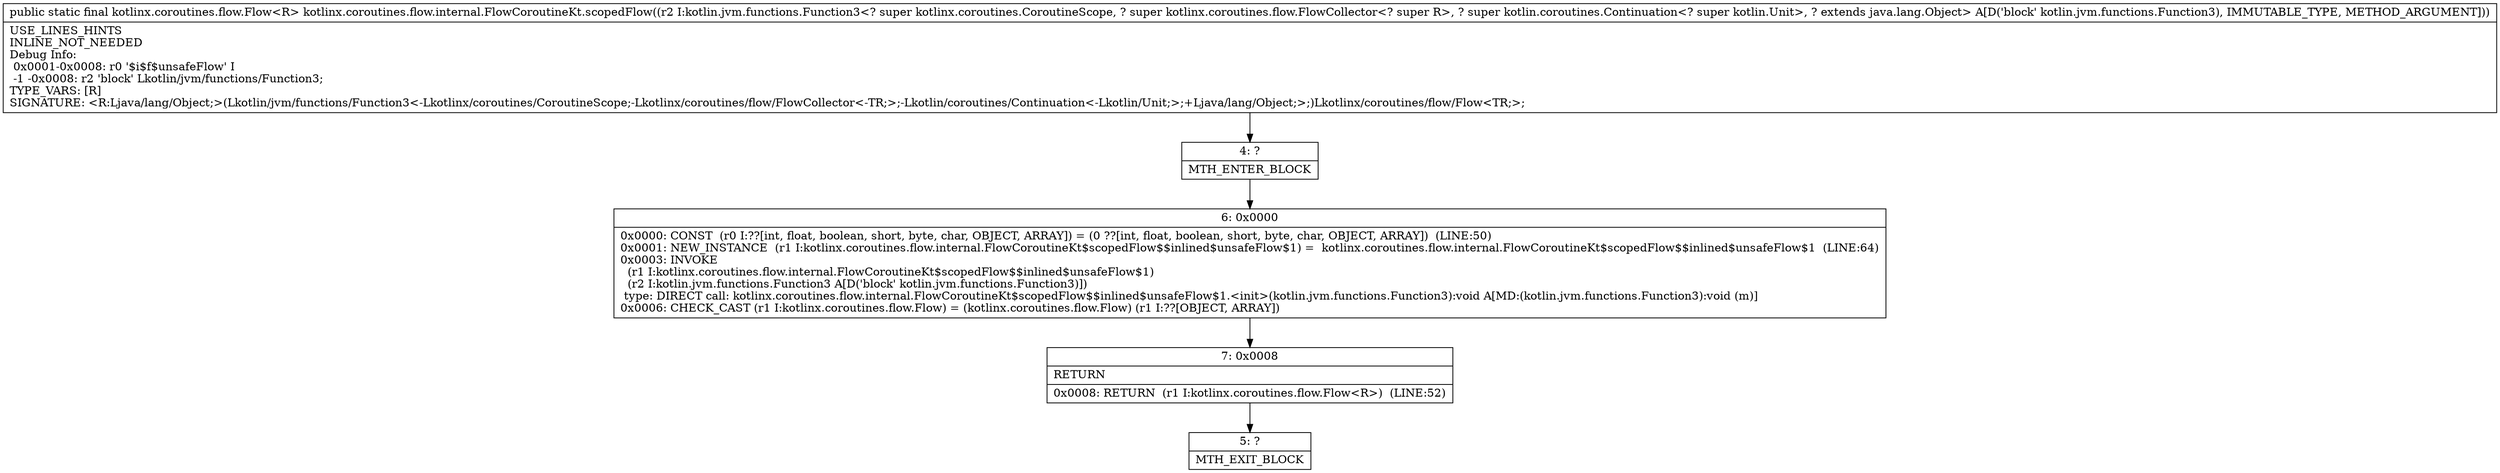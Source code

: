 digraph "CFG forkotlinx.coroutines.flow.internal.FlowCoroutineKt.scopedFlow(Lkotlin\/jvm\/functions\/Function3;)Lkotlinx\/coroutines\/flow\/Flow;" {
Node_4 [shape=record,label="{4\:\ ?|MTH_ENTER_BLOCK\l}"];
Node_6 [shape=record,label="{6\:\ 0x0000|0x0000: CONST  (r0 I:??[int, float, boolean, short, byte, char, OBJECT, ARRAY]) = (0 ??[int, float, boolean, short, byte, char, OBJECT, ARRAY])  (LINE:50)\l0x0001: NEW_INSTANCE  (r1 I:kotlinx.coroutines.flow.internal.FlowCoroutineKt$scopedFlow$$inlined$unsafeFlow$1) =  kotlinx.coroutines.flow.internal.FlowCoroutineKt$scopedFlow$$inlined$unsafeFlow$1  (LINE:64)\l0x0003: INVOKE  \l  (r1 I:kotlinx.coroutines.flow.internal.FlowCoroutineKt$scopedFlow$$inlined$unsafeFlow$1)\l  (r2 I:kotlin.jvm.functions.Function3 A[D('block' kotlin.jvm.functions.Function3)])\l type: DIRECT call: kotlinx.coroutines.flow.internal.FlowCoroutineKt$scopedFlow$$inlined$unsafeFlow$1.\<init\>(kotlin.jvm.functions.Function3):void A[MD:(kotlin.jvm.functions.Function3):void (m)]\l0x0006: CHECK_CAST (r1 I:kotlinx.coroutines.flow.Flow) = (kotlinx.coroutines.flow.Flow) (r1 I:??[OBJECT, ARRAY]) \l}"];
Node_7 [shape=record,label="{7\:\ 0x0008|RETURN\l|0x0008: RETURN  (r1 I:kotlinx.coroutines.flow.Flow\<R\>)  (LINE:52)\l}"];
Node_5 [shape=record,label="{5\:\ ?|MTH_EXIT_BLOCK\l}"];
MethodNode[shape=record,label="{public static final kotlinx.coroutines.flow.Flow\<R\> kotlinx.coroutines.flow.internal.FlowCoroutineKt.scopedFlow((r2 I:kotlin.jvm.functions.Function3\<? super kotlinx.coroutines.CoroutineScope, ? super kotlinx.coroutines.flow.FlowCollector\<? super R\>, ? super kotlin.coroutines.Continuation\<? super kotlin.Unit\>, ? extends java.lang.Object\> A[D('block' kotlin.jvm.functions.Function3), IMMUTABLE_TYPE, METHOD_ARGUMENT]))  | USE_LINES_HINTS\lINLINE_NOT_NEEDED\lDebug Info:\l  0x0001\-0x0008: r0 '$i$f$unsafeFlow' I\l  \-1 \-0x0008: r2 'block' Lkotlin\/jvm\/functions\/Function3;\lTYPE_VARS: [R]\lSIGNATURE: \<R:Ljava\/lang\/Object;\>(Lkotlin\/jvm\/functions\/Function3\<\-Lkotlinx\/coroutines\/CoroutineScope;\-Lkotlinx\/coroutines\/flow\/FlowCollector\<\-TR;\>;\-Lkotlin\/coroutines\/Continuation\<\-Lkotlin\/Unit;\>;+Ljava\/lang\/Object;\>;)Lkotlinx\/coroutines\/flow\/Flow\<TR;\>;\l}"];
MethodNode -> Node_4;Node_4 -> Node_6;
Node_6 -> Node_7;
Node_7 -> Node_5;
}

